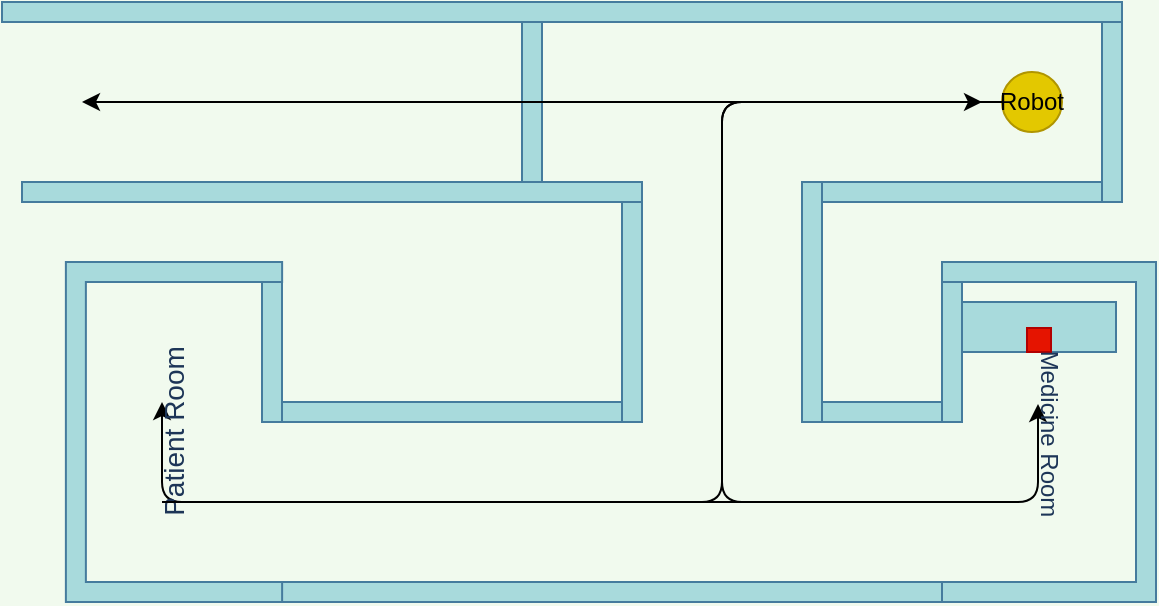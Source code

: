 <mxfile version="13.7.9" type="embed"><diagram id="Yp99EcE86TbjtTeTYBdj" name="Page-1"><mxGraphModel dx="733" dy="567" grid="1" gridSize="10" guides="1" tooltips="1" connect="1" arrows="1" fold="1" page="1" pageScale="1" pageWidth="583" pageHeight="413" background="#F1FAEE" math="0" shadow="0"><root><mxCell id="0"/><mxCell id="1" parent="0"/><object label="&lt;font color=&quot;#000000&quot;&gt;Robot&lt;/font&gt;" type="robot" collision_tag="stopEvent" component_Claw="[80, 1]" component_Script="[[&quot;Map toMedRoom&quot;, &quot;Grab medicine&quot;, &quot;Map fromMedToPatient&quot;, &quot;Drop medicine&quot;, &quot;Map fromPatientToOrigin&quot;], 0]" id="XaaZAw79OCWD7nJUf5TW-4"><mxCell style="ellipse;whiteSpace=wrap;html=1;aspect=fixed;strokeColor=#B09500;fontColor=#ffffff;fillColor=#e3c800;" parent="1" vertex="1"><mxGeometry x="500" y="65" width="30" height="30" as="geometry"/></mxCell></object><mxCell id="XaaZAw79OCWD7nJUf5TW-5" value="" style="verticalLabelPosition=bottom;html=1;verticalAlign=top;align=center;shape=mxgraph.floorplan.wall;fillColor=#A8DADC;direction=south;strokeColor=#457B9D;fontColor=#1D3557;" parent="1" vertex="1"><mxGeometry x="400" y="120" width="10" height="120" as="geometry"/></mxCell><mxCell id="XaaZAw79OCWD7nJUf5TW-6" value="" style="verticalLabelPosition=bottom;html=1;verticalAlign=top;align=center;shape=mxgraph.floorplan.wall;fillColor=#A8DADC;direction=west;strokeColor=#457B9D;fontColor=#1D3557;" parent="1" vertex="1"><mxGeometry y="30" width="560" height="10" as="geometry"/></mxCell><mxCell id="XaaZAw79OCWD7nJUf5TW-7" value="" style="verticalLabelPosition=bottom;html=1;verticalAlign=top;align=center;shape=mxgraph.floorplan.wall;fillColor=#A8DADC;direction=south;strokeColor=#457B9D;fontColor=#1D3557;" parent="1" vertex="1"><mxGeometry x="310" y="120" width="10" height="120" as="geometry"/></mxCell><mxCell id="XaaZAw79OCWD7nJUf5TW-8" value="" style="verticalLabelPosition=bottom;html=1;verticalAlign=top;align=center;shape=mxgraph.floorplan.wall;fillColor=#A8DADC;direction=west;strokeColor=#457B9D;fontColor=#1D3557;" parent="1" vertex="1"><mxGeometry x="10" y="120" width="310" height="10" as="geometry"/></mxCell><mxCell id="XaaZAw79OCWD7nJUf5TW-9" value="" style="verticalLabelPosition=bottom;html=1;verticalAlign=top;align=center;shape=mxgraph.floorplan.wall;fillColor=#A8DADC;direction=west;strokeColor=#457B9D;fontColor=#1D3557;" parent="1" vertex="1"><mxGeometry x="140" y="230" width="170" height="10" as="geometry"/></mxCell><mxCell id="XaaZAw79OCWD7nJUf5TW-10" value="" style="verticalLabelPosition=bottom;html=1;verticalAlign=top;align=center;shape=mxgraph.floorplan.wall;fillColor=#A8DADC;direction=south;strokeColor=#457B9D;fontColor=#1D3557;" parent="1" vertex="1"><mxGeometry x="130" y="170" width="10" height="70" as="geometry"/></mxCell><mxCell id="XaaZAw79OCWD7nJUf5TW-11" value="" style="verticalLabelPosition=bottom;html=1;verticalAlign=top;align=center;shape=mxgraph.floorplan.wall;fillColor=#A8DADC;direction=south;strokeColor=#457B9D;fontColor=#1D3557;" parent="1" vertex="1"><mxGeometry x="470" y="170" width="10" height="70" as="geometry"/></mxCell><mxCell id="XaaZAw79OCWD7nJUf5TW-12" value="" style="verticalLabelPosition=bottom;html=1;verticalAlign=top;align=center;shape=mxgraph.floorplan.wall;fillColor=#A8DADC;direction=west;strokeColor=#457B9D;fontColor=#1D3557;" parent="1" vertex="1"><mxGeometry x="410" y="230" width="60" height="10" as="geometry"/></mxCell><mxCell id="XaaZAw79OCWD7nJUf5TW-13" value="" style="verticalLabelPosition=bottom;html=1;verticalAlign=top;align=center;shape=mxgraph.floorplan.wall;fillColor=#A8DADC;direction=west;strokeColor=#457B9D;fontColor=#1D3557;" parent="1" vertex="1"><mxGeometry x="140" y="320" width="340" height="10" as="geometry"/></mxCell><object label="" type="map-path" key="toMedRoom" id="Y7Bzf0jI6VJ8z7jc9NQ7-1"><mxCell style="endArrow=classic;html=1;exitX=0;exitY=0.5;exitDx=0;exitDy=0;labelBackgroundColor=#F1FAEE;fontColor=#1D3557;strokeColor=#000000;" parent="1" source="XaaZAw79OCWD7nJUf5TW-4" edge="1"><mxGeometry width="50" height="50" relative="1" as="geometry"><mxPoint x="490" y="80" as="sourcePoint"/><mxPoint x="518" y="231" as="targetPoint"/><Array as="points"><mxPoint x="360" y="80"/><mxPoint x="360" y="280"/><mxPoint x="518" y="280"/></Array></mxGeometry></mxCell></object><mxCell id="Y7Bzf0jI6VJ8z7jc9NQ7-2" value="" style="rounded=0;whiteSpace=wrap;html=1;fillColor=#A8DADC;strokeColor=#457B9D;fontColor=#1D3557;" parent="1" vertex="1"><mxGeometry x="480" y="180" width="77" height="25" as="geometry"/></mxCell><object label="" type="map-path" key="fromMedToPatient" id="CDSX7yOxOUjXz9ZWq8lS-1"><mxCell style="endArrow=classic;html=1;labelBackgroundColor=#F1FAEE;fontColor=#1D3557;strokeColor=#000000;" parent="1" edge="1"><mxGeometry width="50" height="50" relative="1" as="geometry"><mxPoint x="500" y="280" as="sourcePoint"/><mxPoint x="80" y="230" as="targetPoint"/><Array as="points"><mxPoint x="80" y="280"/></Array></mxGeometry></mxCell></object><mxCell id="CDSX7yOxOUjXz9ZWq8lS-2" value="" style="verticalLabelPosition=bottom;html=1;verticalAlign=top;align=center;shape=mxgraph.floorplan.wall;fillColor=#A8DADC;direction=south;strokeColor=#457B9D;fontColor=#1D3557;" parent="1" vertex="1"><mxGeometry x="260" y="40" width="10" height="80" as="geometry"/></mxCell><object label="" type="map-path" key="collide" id="CDSX7yOxOUjXz9ZWq8lS-3"><mxCell style="endArrow=classic;html=1;labelBackgroundColor=#F1FAEE;fontColor=#1D3557;strokeColor=#000000;" parent="1" edge="1"><mxGeometry width="50" height="50" relative="1" as="geometry"><mxPoint x="490" y="80" as="sourcePoint"/><mxPoint x="40" y="80" as="targetPoint"/></mxGeometry></mxCell></object><object label="" type="pickable" name="medicine" weight="0.2" id="CDSX7yOxOUjXz9ZWq8lS-4"><mxCell style="rounded=0;whiteSpace=wrap;html=1;fillColor=#e51400;strokeColor=#B20000;fontColor=#ffffff;" parent="1" vertex="1"><mxGeometry x="512.5" y="193" width="12" height="12" as="geometry"/></mxCell></object><mxCell id="eMFEXRY4Y2-7gtaYJtUj-1" value="&lt;font style=&quot;font-size: 14px&quot;&gt;Patient Room&lt;/font&gt;" style="verticalLabelPosition=middle;html=1;verticalAlign=middle;align=center;shape=mxgraph.floorplan.wallU;fillColor=#A8DADC;rotation=-90;labelPosition=center;strokeColor=#457B9D;fontColor=#1D3557;" parent="1" vertex="1"><mxGeometry x="1" y="190.94" width="170" height="108.12" as="geometry"/></mxCell><mxCell id="eMFEXRY4Y2-7gtaYJtUj-2" value="Medicine Room" style="verticalLabelPosition=middle;html=1;verticalAlign=middle;align=center;shape=mxgraph.floorplan.wallU;fillColor=#A8DADC;rotation=90;labelPosition=center;strokeColor=#457B9D;fontColor=#1D3557;" parent="1" vertex="1"><mxGeometry x="438.5" y="191.5" width="170" height="107" as="geometry"/></mxCell><mxCell id="eMFEXRY4Y2-7gtaYJtUj-3" value="" style="verticalLabelPosition=bottom;html=1;verticalAlign=top;align=center;shape=mxgraph.floorplan.wall;fillColor=#A8DADC;direction=south;strokeColor=#457B9D;fontColor=#1D3557;" parent="1" vertex="1"><mxGeometry x="550" y="40" width="10" height="90" as="geometry"/></mxCell><mxCell id="eMFEXRY4Y2-7gtaYJtUj-4" value="" style="verticalLabelPosition=bottom;html=1;verticalAlign=top;align=center;shape=mxgraph.floorplan.wall;fillColor=#A8DADC;strokeColor=#457B9D;fontColor=#1D3557;" parent="1" vertex="1"><mxGeometry x="410" y="120" width="140" height="10" as="geometry"/></mxCell><object label="" type="map-path" key="fromPatientToOrigin" id="MtlUYL0zB10NUilJHkJb-1"><mxCell style="endArrow=classic;html=1;labelBackgroundColor=#F1FAEE;fontColor=#1D3557;strokeColor=#000000;" parent="1" edge="1"><mxGeometry width="50" height="50" relative="1" as="geometry"><mxPoint x="80" y="280" as="sourcePoint"/><mxPoint x="490" y="80" as="targetPoint"/><Array as="points"><mxPoint x="360" y="280"/><mxPoint x="360" y="80"/></Array></mxGeometry></mxCell></object></root></mxGraphModel></diagram></mxfile>